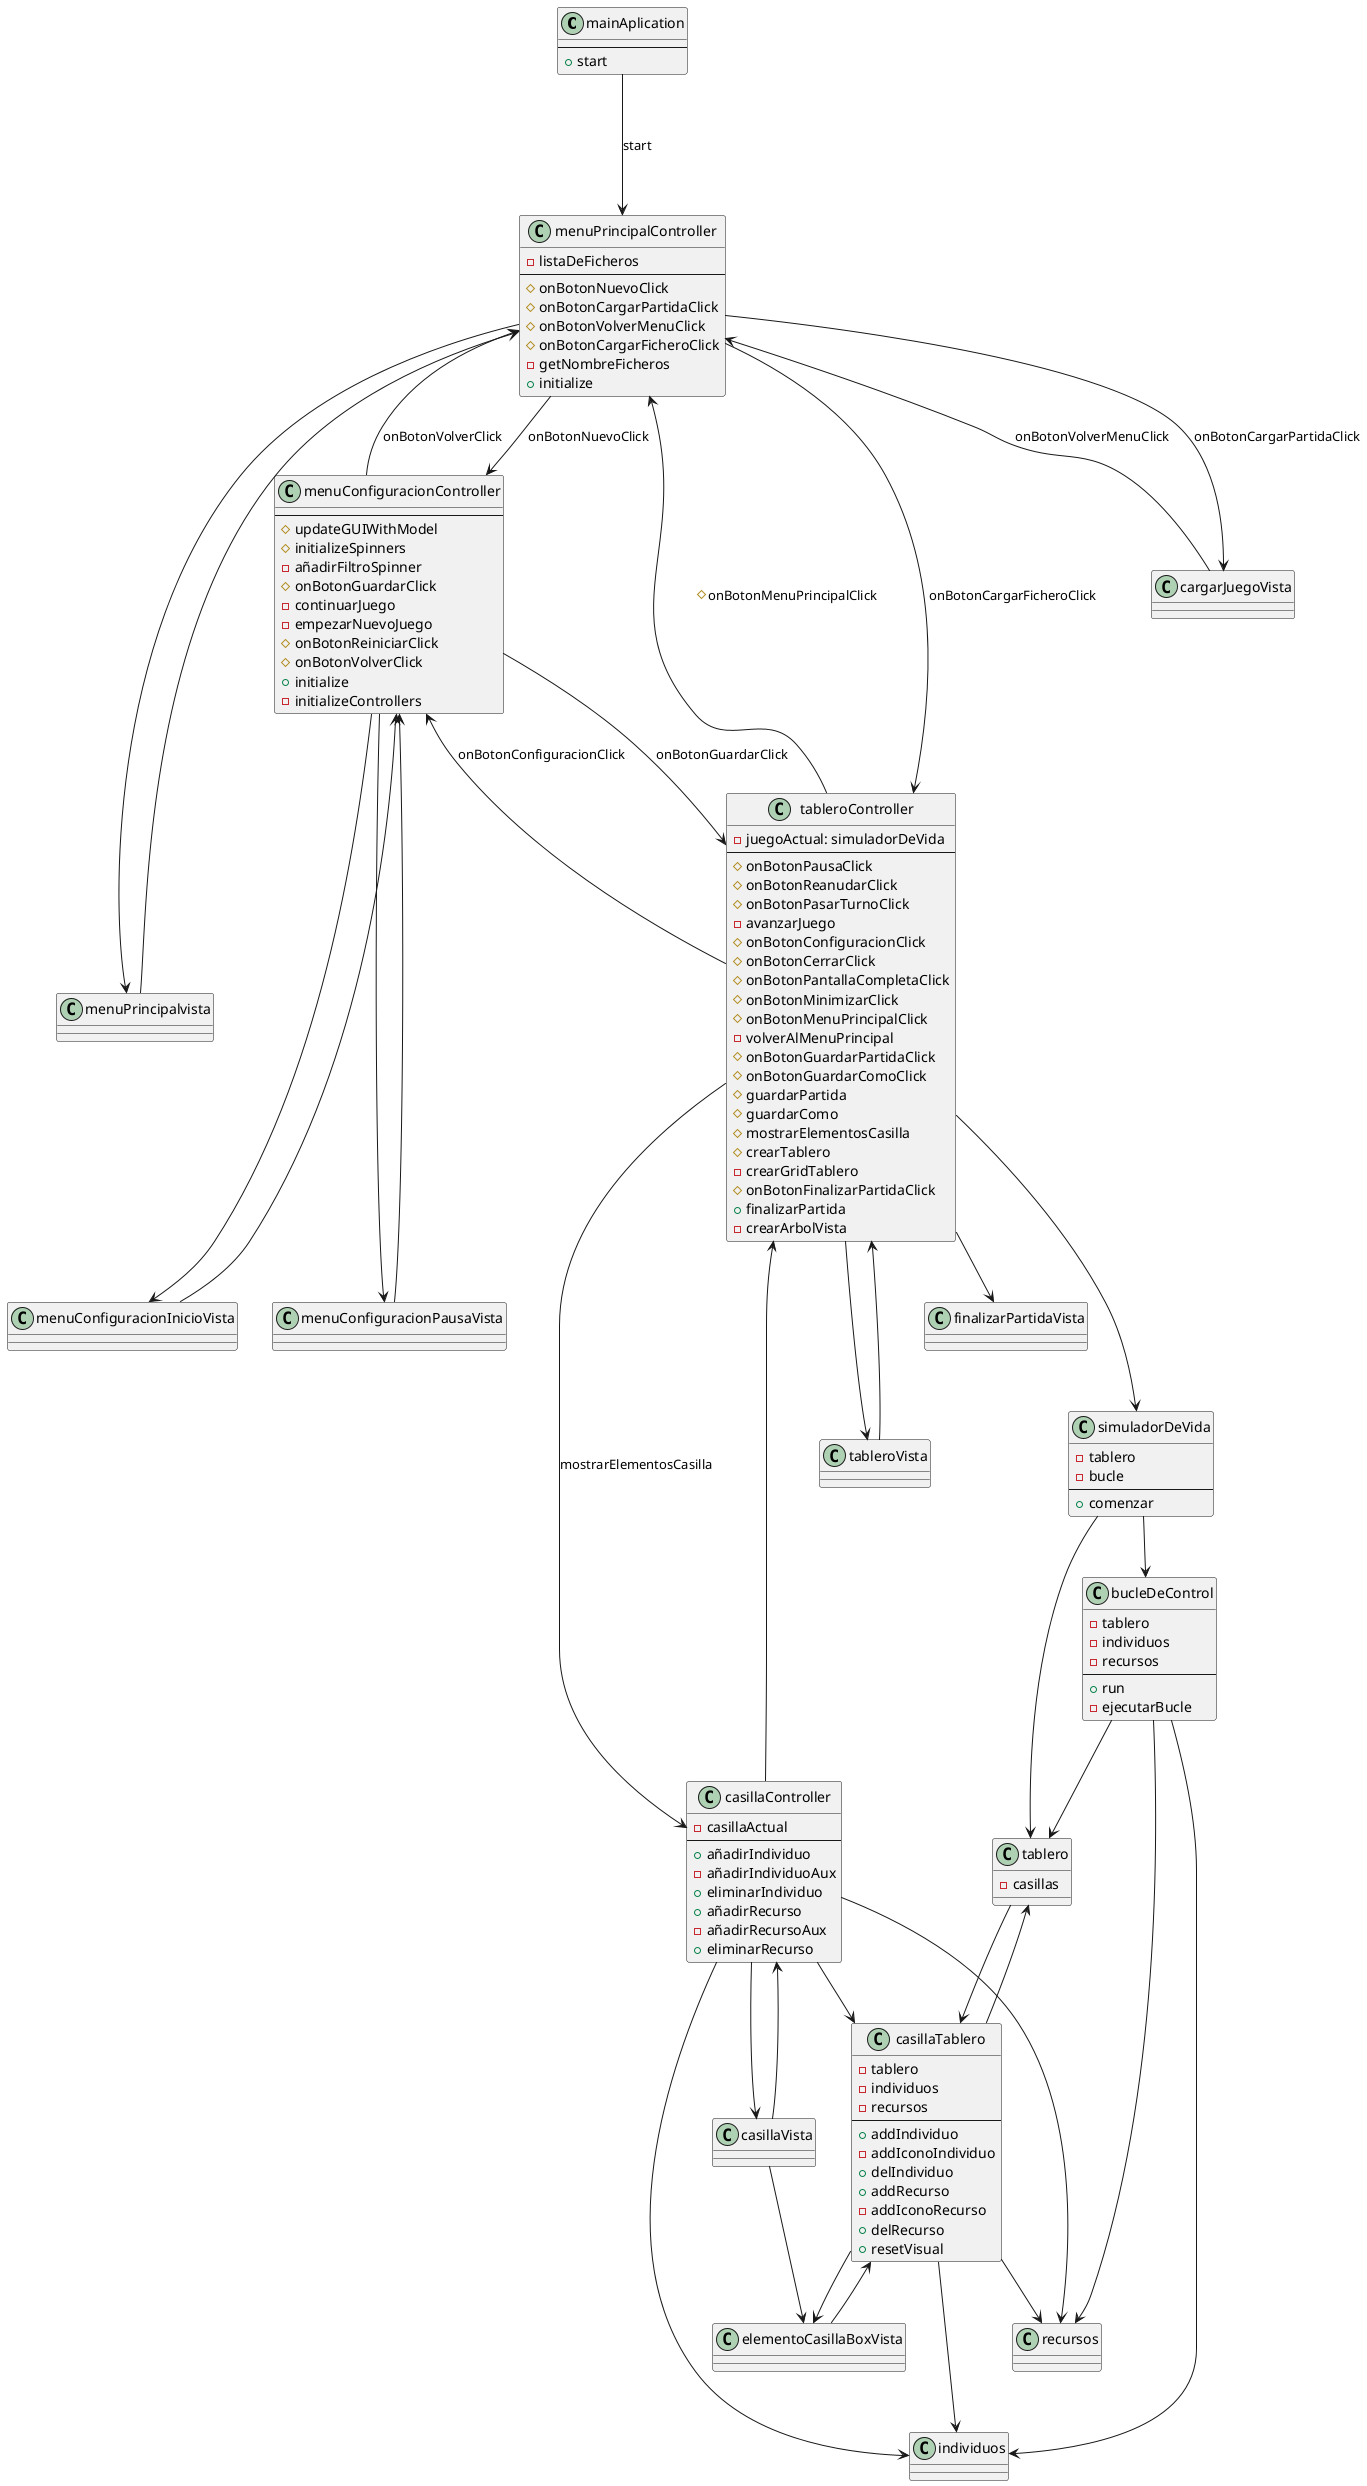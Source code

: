 @startuml
'https://plantuml.com/use-case-diagram

class mainAplication {
--
+start
}
class menuPrincipalController{
-listaDeFicheros
--
# onBotonNuevoClick
# onBotonCargarPartidaClick
# onBotonVolverMenuClick
# onBotonCargarFicheroClick
- getNombreFicheros
+ initialize
}
class menuPrincipalvista{}
class simuladorDeVida{}
class menuConfiguracionController{
--
#updateGUIWithModel
#initializeSpinners
-añadirFiltroSpinner
#onBotonGuardarClick
-continuarJuego
-empezarNuevoJuego
#onBotonReiniciarClick
#onBotonVolverClick
+initialize
-initializeControllers
}
class menuConfiguracionInicioVista{}
class menuConfiguracionPausaVista{}
class tableroController{
- juegoActual: simuladorDeVida
--
# onBotonPausaClick
# onBotonReanudarClick
# onBotonPasarTurnoClick
-avanzarJuego
# onBotonConfiguracionClick
#onBotonCerrarClick
#onBotonPantallaCompletaClick
#onBotonMinimizarClick
#onBotonMenuPrincipalClick
-volverAlMenuPrincipal
#onBotonGuardarPartidaClick
#onBotonGuardarComoClick
#guardarPartida
#guardarComo
#mostrarElementosCasilla
#crearTablero
-crearGridTablero
#onBotonFinalizarPartidaClick
+finalizarPartida
-crearArbolVista
}
class tableroVista{}
class casillaController{
- casillaActual
--
+añadirIndividuo
-añadirIndividuoAux
+eliminarIndividuo
+añadirRecurso
-añadirRecursoAux
+eliminarRecurso
}
class casillaVista{}
class simuladorDeVida{
-tablero
-bucle
--
+comenzar
}
class tablero{
-casillas
}
class bucleDeControl{
-tablero
-individuos
-recursos
--
+run
-ejecutarBucle
}
class casillaTablero{
-tablero
-individuos
-recursos
--
+addIndividuo
-addIconoIndividuo
+delIndividuo
+addRecurso
-addIconoRecurso
+delRecurso
+resetVisual
}
class individuos{}
class recursos{}
class cargarJuegoVista{}
class elementoCasillaBoxVista{}
menuPrincipalController-->cargarJuegoVista :onBotonCargarPartidaClick
cargarJuegoVista-->menuPrincipalController: onBotonVolverMenuClick
mainAplication--->menuPrincipalController :start
menuPrincipalController-->menuConfiguracionController :onBotonNuevoClick
menuPrincipalController ---> menuPrincipalvista
menuPrincipalvista--->menuPrincipalController
menuConfiguracionInicioVista---> menuConfiguracionController
menuConfiguracionController-->menuConfiguracionInicioVista
menuConfiguracionController-->menuConfiguracionPausaVista
menuConfiguracionPausaVista--->menuConfiguracionController
tableroController--->simuladorDeVida
tableroVista--->tableroController
tableroController-->tableroVista
casillaController-->casillaVista
casillaVista-->casillaController
simuladorDeVida-->tablero
simuladorDeVida-->bucleDeControl
bucleDeControl-->tablero
tablero-->casillaTablero
casillaTablero-->tablero
casillaTablero--->individuos
casillaTablero-->recursos
menuConfiguracionController-->tableroController :onBotonGuardarClick
tableroController-->menuConfiguracionController: onBotonConfiguracionClick
tableroController-->casillaController :mostrarElementosCasilla
casillaController-->tableroController
casillaTablero-->elementoCasillaBoxVista
elementoCasillaBoxVista-->casillaTablero
casillaVista-->elementoCasillaBoxVista
menuPrincipalController--> tableroController : onBotonCargarFicheroClick
menuConfiguracionController-->menuPrincipalController: onBotonVolverClick
tableroController-->menuPrincipalController: #onBotonMenuPrincipalClick
casillaController-->casillaTablero
casillaController-->individuos
casillaController-->recursos
bucleDeControl-->individuos
bucleDeControl-->recursos
tableroController-->finalizarPartidaVista
@enduml